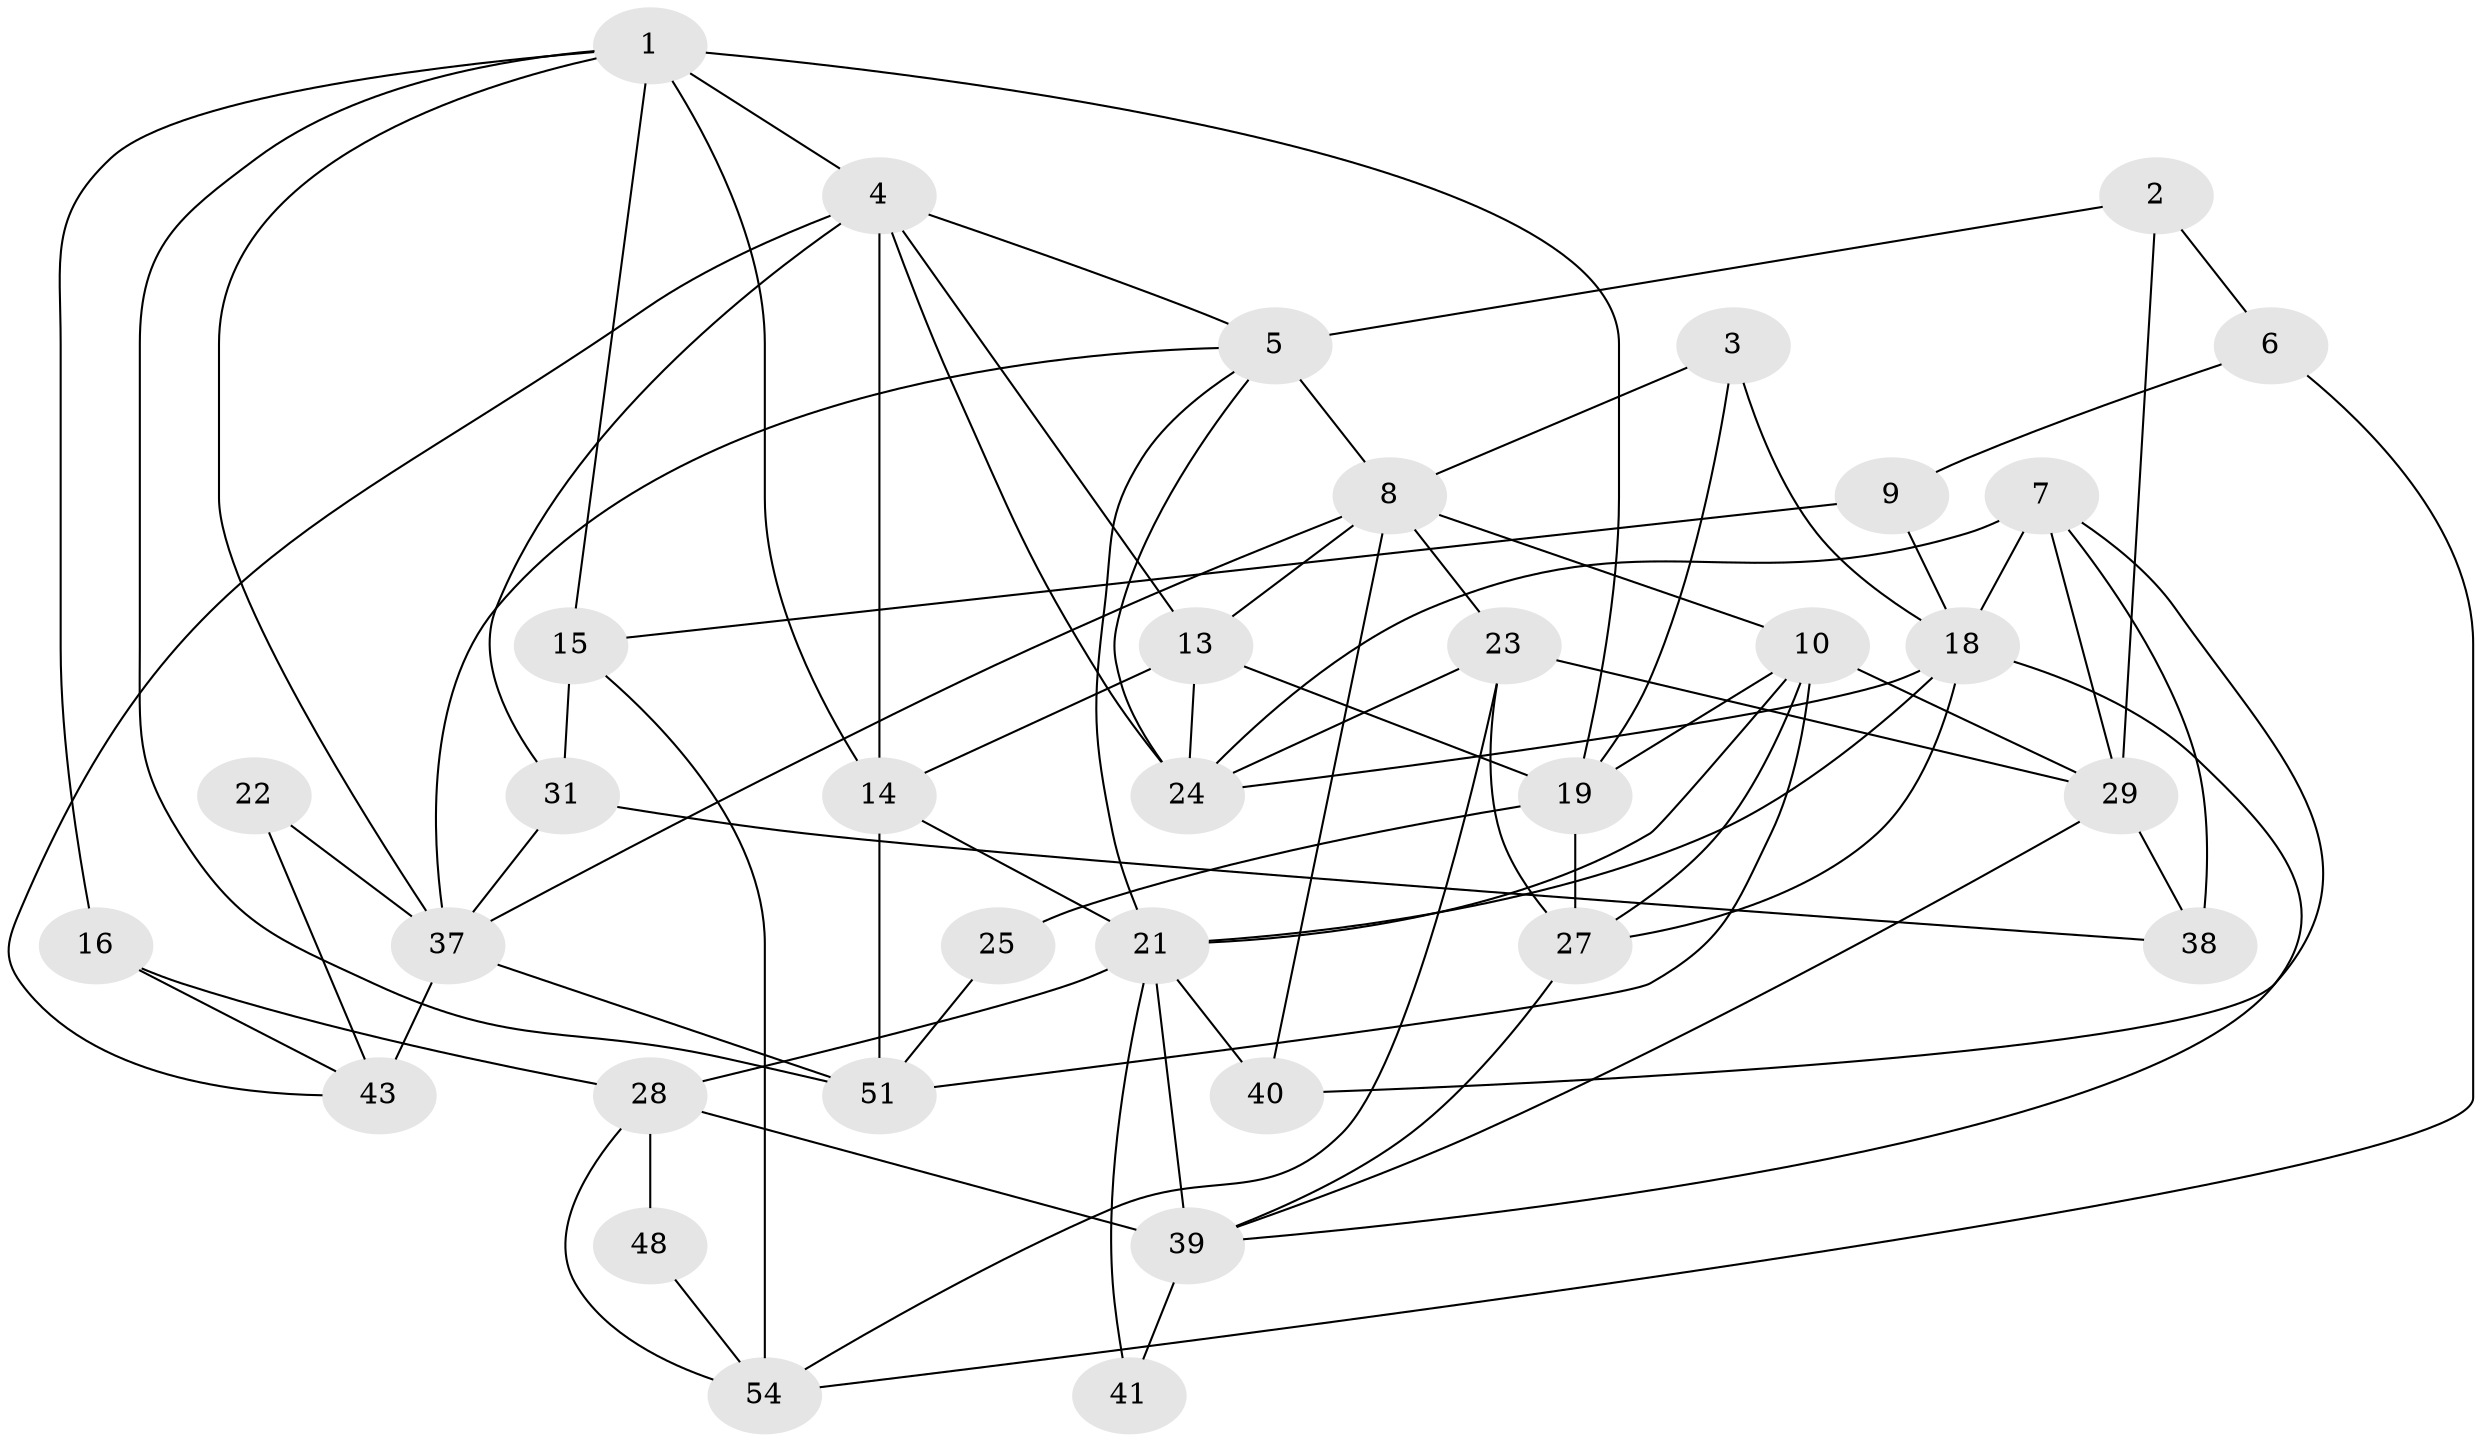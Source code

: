 // original degree distribution, {4: 0.16071428571428573, 3: 0.2857142857142857, 5: 0.23214285714285715, 2: 0.16071428571428573, 6: 0.125, 8: 0.017857142857142856, 7: 0.017857142857142856}
// Generated by graph-tools (version 1.1) at 2025/42/03/06/25 10:42:02]
// undirected, 34 vertices, 80 edges
graph export_dot {
graph [start="1"]
  node [color=gray90,style=filled];
  1 [super="+55"];
  2 [super="+45"];
  3;
  4 [super="+17"];
  5 [super="+42"];
  6;
  7 [super="+11"];
  8 [super="+12"];
  9;
  10 [super="+53"];
  13;
  14 [super="+35"];
  15 [super="+49"];
  16;
  18 [super="+30"];
  19 [super="+20"];
  21 [super="+26"];
  22;
  23 [super="+47"];
  24 [super="+36"];
  25;
  27 [super="+34"];
  28 [super="+32"];
  29 [super="+33"];
  31 [super="+44"];
  37 [super="+50"];
  38;
  39 [super="+46"];
  40;
  41;
  43 [super="+56"];
  48;
  51 [super="+52"];
  54;
  1 -- 16;
  1 -- 51;
  1 -- 37;
  1 -- 14 [weight=2];
  1 -- 15;
  1 -- 19;
  1 -- 4;
  2 -- 5;
  2 -- 6;
  2 -- 29;
  3 -- 19;
  3 -- 8;
  3 -- 18;
  4 -- 14;
  4 -- 24;
  4 -- 5;
  4 -- 43;
  4 -- 13;
  4 -- 31;
  5 -- 21;
  5 -- 8;
  5 -- 37;
  5 -- 24;
  6 -- 9;
  6 -- 54;
  7 -- 40;
  7 -- 18;
  7 -- 38;
  7 -- 29;
  7 -- 24;
  8 -- 13;
  8 -- 37;
  8 -- 40;
  8 -- 23;
  8 -- 10;
  9 -- 15;
  9 -- 18;
  10 -- 51;
  10 -- 27;
  10 -- 29;
  10 -- 21;
  10 -- 19;
  13 -- 24;
  13 -- 14;
  13 -- 19;
  14 -- 51;
  14 -- 21;
  15 -- 54;
  15 -- 31;
  16 -- 28;
  16 -- 43;
  18 -- 21;
  18 -- 39;
  18 -- 24;
  18 -- 27;
  19 -- 25;
  19 -- 27;
  21 -- 39 [weight=2];
  21 -- 40;
  21 -- 41;
  21 -- 28;
  22 -- 37;
  22 -- 43;
  23 -- 29;
  23 -- 24;
  23 -- 27;
  23 -- 54;
  25 -- 51;
  27 -- 39;
  28 -- 48;
  28 -- 39 [weight=2];
  28 -- 54;
  29 -- 39;
  29 -- 38;
  31 -- 37 [weight=2];
  31 -- 38;
  37 -- 43 [weight=3];
  37 -- 51 [weight=2];
  39 -- 41;
  48 -- 54;
}
